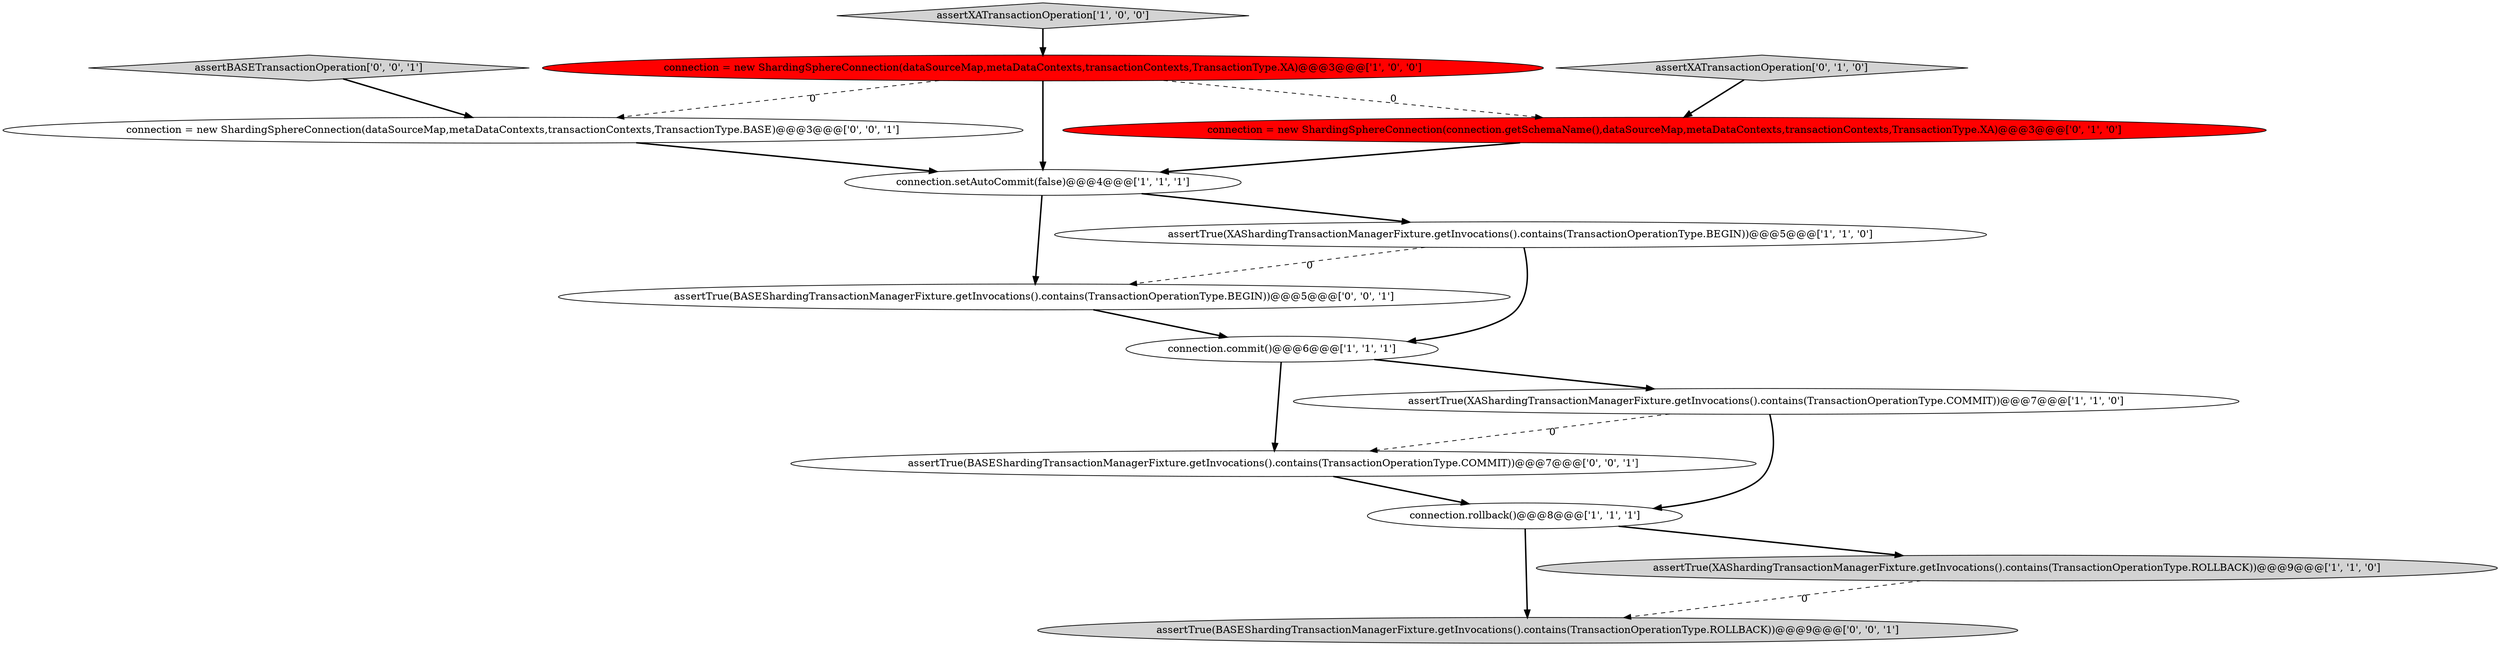 digraph {
10 [style = filled, label = "assertTrue(BASEShardingTransactionManagerFixture.getInvocations().contains(TransactionOperationType.ROLLBACK))@@@9@@@['0', '0', '1']", fillcolor = lightgray, shape = ellipse image = "AAA0AAABBB3BBB"];
3 [style = filled, label = "connection.commit()@@@6@@@['1', '1', '1']", fillcolor = white, shape = ellipse image = "AAA0AAABBB1BBB"];
13 [style = filled, label = "assertTrue(BASEShardingTransactionManagerFixture.getInvocations().contains(TransactionOperationType.COMMIT))@@@7@@@['0', '0', '1']", fillcolor = white, shape = ellipse image = "AAA0AAABBB3BBB"];
12 [style = filled, label = "connection = new ShardingSphereConnection(dataSourceMap,metaDataContexts,transactionContexts,TransactionType.BASE)@@@3@@@['0', '0', '1']", fillcolor = white, shape = ellipse image = "AAA0AAABBB3BBB"];
5 [style = filled, label = "assertXATransactionOperation['1', '0', '0']", fillcolor = lightgray, shape = diamond image = "AAA0AAABBB1BBB"];
1 [style = filled, label = "assertTrue(XAShardingTransactionManagerFixture.getInvocations().contains(TransactionOperationType.ROLLBACK))@@@9@@@['1', '1', '0']", fillcolor = lightgray, shape = ellipse image = "AAA0AAABBB1BBB"];
6 [style = filled, label = "connection.setAutoCommit(false)@@@4@@@['1', '1', '1']", fillcolor = white, shape = ellipse image = "AAA0AAABBB1BBB"];
4 [style = filled, label = "connection.rollback()@@@8@@@['1', '1', '1']", fillcolor = white, shape = ellipse image = "AAA0AAABBB1BBB"];
8 [style = filled, label = "assertXATransactionOperation['0', '1', '0']", fillcolor = lightgray, shape = diamond image = "AAA0AAABBB2BBB"];
11 [style = filled, label = "assertBASETransactionOperation['0', '0', '1']", fillcolor = lightgray, shape = diamond image = "AAA0AAABBB3BBB"];
0 [style = filled, label = "assertTrue(XAShardingTransactionManagerFixture.getInvocations().contains(TransactionOperationType.COMMIT))@@@7@@@['1', '1', '0']", fillcolor = white, shape = ellipse image = "AAA0AAABBB1BBB"];
14 [style = filled, label = "assertTrue(BASEShardingTransactionManagerFixture.getInvocations().contains(TransactionOperationType.BEGIN))@@@5@@@['0', '0', '1']", fillcolor = white, shape = ellipse image = "AAA0AAABBB3BBB"];
9 [style = filled, label = "connection = new ShardingSphereConnection(connection.getSchemaName(),dataSourceMap,metaDataContexts,transactionContexts,TransactionType.XA)@@@3@@@['0', '1', '0']", fillcolor = red, shape = ellipse image = "AAA1AAABBB2BBB"];
7 [style = filled, label = "connection = new ShardingSphereConnection(dataSourceMap,metaDataContexts,transactionContexts,TransactionType.XA)@@@3@@@['1', '0', '0']", fillcolor = red, shape = ellipse image = "AAA1AAABBB1BBB"];
2 [style = filled, label = "assertTrue(XAShardingTransactionManagerFixture.getInvocations().contains(TransactionOperationType.BEGIN))@@@5@@@['1', '1', '0']", fillcolor = white, shape = ellipse image = "AAA0AAABBB1BBB"];
14->3 [style = bold, label=""];
4->10 [style = bold, label=""];
2->3 [style = bold, label=""];
11->12 [style = bold, label=""];
1->10 [style = dashed, label="0"];
12->6 [style = bold, label=""];
3->0 [style = bold, label=""];
9->6 [style = bold, label=""];
6->2 [style = bold, label=""];
6->14 [style = bold, label=""];
2->14 [style = dashed, label="0"];
0->4 [style = bold, label=""];
7->9 [style = dashed, label="0"];
0->13 [style = dashed, label="0"];
7->6 [style = bold, label=""];
8->9 [style = bold, label=""];
3->13 [style = bold, label=""];
7->12 [style = dashed, label="0"];
5->7 [style = bold, label=""];
4->1 [style = bold, label=""];
13->4 [style = bold, label=""];
}
